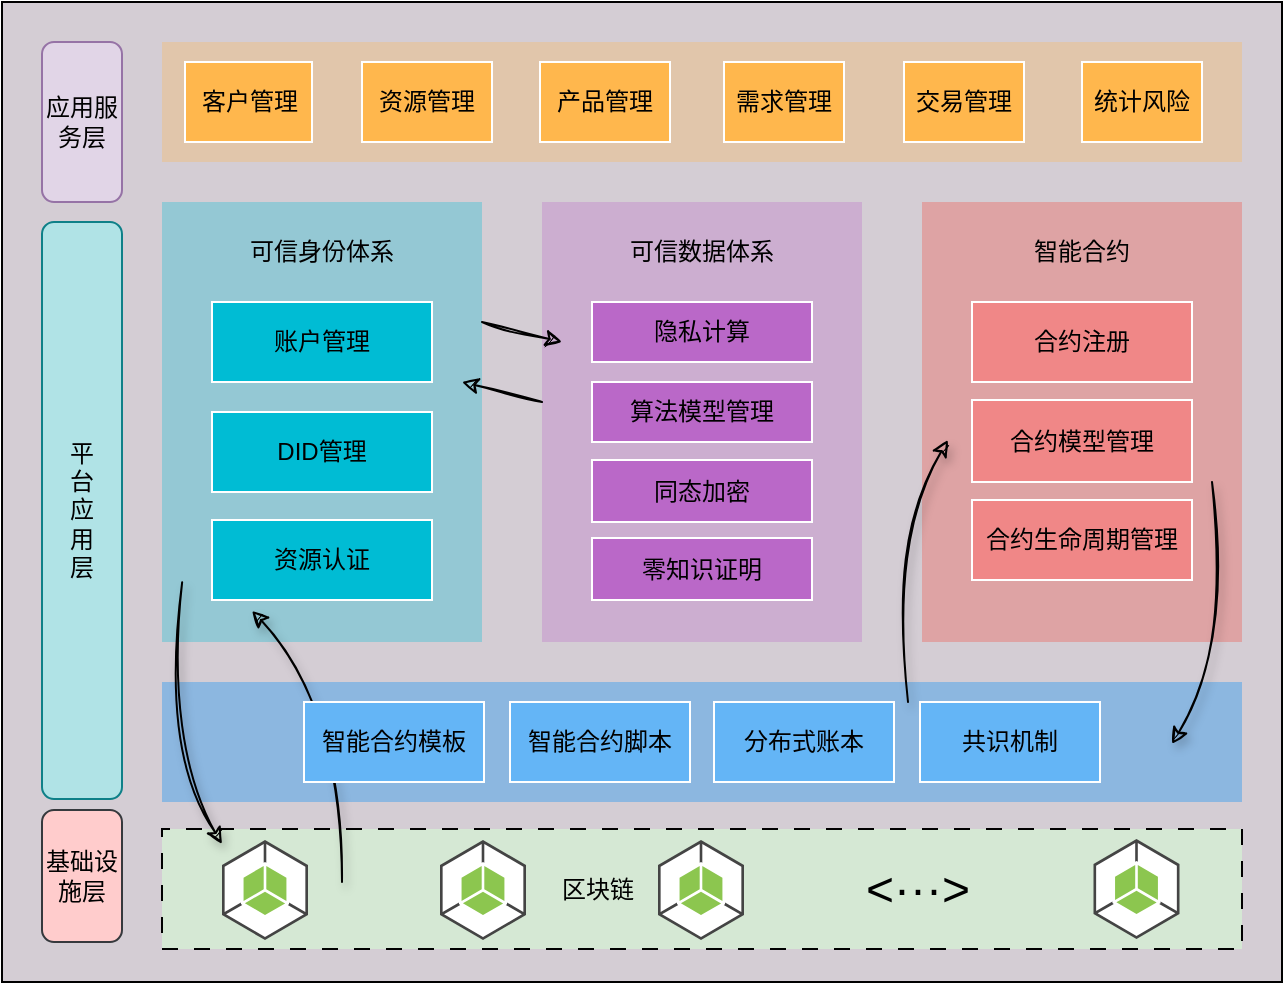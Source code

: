 <mxfile version="21.0.10" type="github" pages="2">
  <diagram name="第 1 页" id="b3_0Xu7LdXlCwGd5m9_m">
    <mxGraphModel dx="794" dy="516" grid="0" gridSize="10" guides="1" tooltips="1" connect="1" arrows="1" fold="1" page="1" pageScale="1" pageWidth="1200" pageHeight="1920" math="0" shadow="0">
      <root>
        <mxCell id="0" />
        <mxCell id="1" parent="0" />
        <mxCell id="x8RlcvJEMYQ2abXcP0kt-13" value="" style="rounded=0;whiteSpace=wrap;html=1;fillColor=#d4cdd4;" parent="1" vertex="1">
          <mxGeometry x="150" y="210" width="640" height="490" as="geometry" />
        </mxCell>
        <mxCell id="wZVojM2eIhYD14Y_7No4-6" value="" style="rounded=0;whiteSpace=wrap;html=1;fillColor=#94c8d4;strokeColor=none;flipV=1;" parent="1" vertex="1">
          <mxGeometry x="230" y="310" width="160" height="220" as="geometry" />
        </mxCell>
        <mxCell id="wZVojM2eIhYD14Y_7No4-32" value="" style="rounded=0;whiteSpace=wrap;html=1;fillColor=#8cb7e0;strokeColor=none;fontColor=#ffffff;flipV=1;" parent="1" vertex="1">
          <mxGeometry x="230" y="550" width="540" height="60" as="geometry" />
        </mxCell>
        <mxCell id="wZVojM2eIhYD14Y_7No4-4" value="账户管理" style="rounded=0;whiteSpace=wrap;html=1;fillColor=#00bcd4;strokeColor=#FFFFFF;flipV=1;" parent="1" vertex="1">
          <mxGeometry x="255" y="360" width="110" height="40" as="geometry" />
        </mxCell>
        <mxCell id="wZVojM2eIhYD14Y_7No4-8" value="&lt;font&gt;共识机制&lt;/font&gt;" style="rounded=0;whiteSpace=wrap;html=1;fillColor=#64b5f6;fontColor=#000000;strokeColor=#FFFFFF;flipV=1;" parent="1" vertex="1">
          <mxGeometry x="609" y="560" width="90" height="40" as="geometry" />
        </mxCell>
        <mxCell id="wZVojM2eIhYD14Y_7No4-12" value="分布式账本" style="rounded=0;whiteSpace=wrap;html=1;fillColor=#64b5f6;fontColor=#000000;strokeColor=#FFFFFF;flipV=1;" parent="1" vertex="1">
          <mxGeometry x="506" y="560" width="90" height="40" as="geometry" />
        </mxCell>
        <mxCell id="wZVojM2eIhYD14Y_7No4-14" value="智能合约脚本" style="rounded=0;whiteSpace=wrap;html=1;fillColor=#64b5f6;strokeColor=#FFFFFF;fontColor=#000000;flipV=1;" parent="1" vertex="1">
          <mxGeometry x="404" y="560" width="90" height="40" as="geometry" />
        </mxCell>
        <mxCell id="wZVojM2eIhYD14Y_7No4-33" value="DID管理" style="rounded=0;whiteSpace=wrap;html=1;fillColor=#00bcd4;strokeColor=#FFFFFF;flipV=1;" parent="1" vertex="1">
          <mxGeometry x="255" y="415" width="110" height="40" as="geometry" />
        </mxCell>
        <mxCell id="wZVojM2eIhYD14Y_7No4-34" value="资源认证" style="rounded=0;whiteSpace=wrap;html=1;fillColor=#00bcd4;strokeColor=#FFFFFF;flipV=1;" parent="1" vertex="1">
          <mxGeometry x="255" y="469" width="110" height="40" as="geometry" />
        </mxCell>
        <mxCell id="wZVojM2eIhYD14Y_7No4-35" value="可信身份体系" style="text;html=1;strokeColor=none;fillColor=none;align=center;verticalAlign=middle;whiteSpace=wrap;rounded=0;flipV=1;" parent="1" vertex="1">
          <mxGeometry x="265" y="320" width="90" height="30" as="geometry" />
        </mxCell>
        <mxCell id="wZVojM2eIhYD14Y_7No4-36" value="" style="rounded=0;whiteSpace=wrap;html=1;fillColor=#ccaed0;strokeColor=none;flipV=1;" parent="1" vertex="1">
          <mxGeometry x="420" y="310" width="160" height="220" as="geometry" />
        </mxCell>
        <mxCell id="wZVojM2eIhYD14Y_7No4-37" value="隐私计算" style="rounded=0;whiteSpace=wrap;html=1;fillColor=#ba68c8;strokeColor=#FFFFFF;flipV=1;" parent="1" vertex="1">
          <mxGeometry x="445" y="360" width="110" height="30" as="geometry" />
        </mxCell>
        <mxCell id="wZVojM2eIhYD14Y_7No4-38" value="算法模型管理" style="rounded=0;whiteSpace=wrap;html=1;fillColor=#ba68c8;strokeColor=#FFFFFF;flipV=1;" parent="1" vertex="1">
          <mxGeometry x="445" y="400" width="110" height="30" as="geometry" />
        </mxCell>
        <mxCell id="wZVojM2eIhYD14Y_7No4-39" value="同态加密" style="rounded=0;whiteSpace=wrap;html=1;fillColor=#ba68c8;strokeColor=#FFFFFF;flipV=1;" parent="1" vertex="1">
          <mxGeometry x="445" y="439" width="110" height="31" as="geometry" />
        </mxCell>
        <mxCell id="wZVojM2eIhYD14Y_7No4-40" value="可信数据体系" style="text;html=1;strokeColor=none;fillColor=none;align=center;verticalAlign=middle;whiteSpace=wrap;rounded=0;flipV=1;" parent="1" vertex="1">
          <mxGeometry x="455" y="320" width="90" height="30" as="geometry" />
        </mxCell>
        <mxCell id="mcFrY3Fphxi_9Jy5Wu13-1" value="" style="rounded=0;whiteSpace=wrap;html=1;fillColor=#dea3a4;strokeColor=none;flipV=1;" parent="1" vertex="1">
          <mxGeometry x="610" y="310" width="160" height="220" as="geometry" />
        </mxCell>
        <mxCell id="mcFrY3Fphxi_9Jy5Wu13-2" value="合约注册" style="rounded=0;whiteSpace=wrap;html=1;fillColor=#f08787;strokeColor=#FFFFFF;flipV=1;" parent="1" vertex="1">
          <mxGeometry x="635" y="360" width="110" height="40" as="geometry" />
        </mxCell>
        <mxCell id="mcFrY3Fphxi_9Jy5Wu13-3" value="合约模型管理" style="rounded=0;whiteSpace=wrap;html=1;fillColor=#f08787;strokeColor=#FFFFFF;flipV=1;" parent="1" vertex="1">
          <mxGeometry x="635" y="409" width="110" height="41" as="geometry" />
        </mxCell>
        <mxCell id="mcFrY3Fphxi_9Jy5Wu13-4" value="合约生命周期管理" style="rounded=0;whiteSpace=wrap;html=1;fillColor=#f08787;strokeColor=#FFFFFF;flipV=1;" parent="1" vertex="1">
          <mxGeometry x="635" y="459" width="110" height="40" as="geometry" />
        </mxCell>
        <mxCell id="mcFrY3Fphxi_9Jy5Wu13-5" value="智能合约" style="text;html=1;strokeColor=none;fillColor=none;align=center;verticalAlign=middle;whiteSpace=wrap;rounded=0;flipV=1;" parent="1" vertex="1">
          <mxGeometry x="645" y="320" width="90" height="30" as="geometry" />
        </mxCell>
        <mxCell id="mcFrY3Fphxi_9Jy5Wu13-7" value="零知识证明" style="rounded=0;whiteSpace=wrap;html=1;fillColor=#ba68c8;strokeColor=#FFFFFF;flipV=1;" parent="1" vertex="1">
          <mxGeometry x="445" y="478" width="110" height="31" as="geometry" />
        </mxCell>
        <mxCell id="mcFrY3Fphxi_9Jy5Wu13-8" value="" style="rounded=0;whiteSpace=wrap;html=1;fillColor=#e1c6ab;labelBorderColor=none;strokeColor=none;flipV=1;" parent="1" vertex="1">
          <mxGeometry x="230" y="230" width="540" height="60" as="geometry" />
        </mxCell>
        <mxCell id="mcFrY3Fphxi_9Jy5Wu13-9" value="客户管理" style="rounded=0;whiteSpace=wrap;html=1;flipH=1;fillColor=#ffb74d;strokeColor=#FFFFFF;flipV=1;" parent="1" vertex="1">
          <mxGeometry x="241.5" y="240" width="63.5" height="40" as="geometry" />
        </mxCell>
        <mxCell id="2J9asq9QjknxlG2Y6pIG-1" value="" style="rounded=0;whiteSpace=wrap;html=1;dashed=1;dashPattern=8 8;fillColor=#d5e8d4;strokeColor=#000000;flipV=1;" parent="1" vertex="1">
          <mxGeometry x="230" y="623.5" width="540" height="60" as="geometry" />
        </mxCell>
        <mxCell id="2J9asq9QjknxlG2Y6pIG-2" value="&lt;font style=&quot;font-size: 24px;&quot;&gt;&amp;lt;···&amp;gt;&lt;/font&gt;" style="text;html=1;strokeColor=none;fillColor=none;align=center;verticalAlign=middle;whiteSpace=wrap;rounded=0;flipV=1;" parent="1" vertex="1">
          <mxGeometry x="578" y="638.5" width="60" height="30" as="geometry" />
        </mxCell>
        <mxCell id="2J9asq9QjknxlG2Y6pIG-3" value="" style="outlineConnect=0;dashed=0;verticalLabelPosition=bottom;verticalAlign=top;align=center;html=1;shape=mxgraph.aws3.android;fillColor=#8CC64F;gradientColor=none;flipV=1;" parent="1" vertex="1">
          <mxGeometry x="260" y="629" width="43" height="50" as="geometry" />
        </mxCell>
        <mxCell id="2J9asq9QjknxlG2Y6pIG-4" value="" style="outlineConnect=0;dashed=0;verticalLabelPosition=bottom;verticalAlign=top;align=center;html=1;shape=mxgraph.aws3.android;fillColor=#8CC64F;gradientColor=none;flipV=1;" parent="1" vertex="1">
          <mxGeometry x="695.75" y="628.5" width="43" height="50" as="geometry" />
        </mxCell>
        <mxCell id="2J9asq9QjknxlG2Y6pIG-5" value="" style="outlineConnect=0;dashed=0;verticalLabelPosition=bottom;verticalAlign=top;align=center;html=1;shape=mxgraph.aws3.android;fillColor=#8CC64F;gradientColor=none;flipV=1;" parent="1" vertex="1">
          <mxGeometry x="478" y="629" width="43" height="50" as="geometry" />
        </mxCell>
        <mxCell id="2J9asq9QjknxlG2Y6pIG-6" value="" style="outlineConnect=0;dashed=0;verticalLabelPosition=bottom;verticalAlign=top;align=center;html=1;shape=mxgraph.aws3.android;fillColor=#8CC64F;gradientColor=none;flipV=1;" parent="1" vertex="1">
          <mxGeometry x="369" y="629" width="43" height="50" as="geometry" />
        </mxCell>
        <mxCell id="2J9asq9QjknxlG2Y6pIG-9" value="资源管理" style="rounded=0;whiteSpace=wrap;html=1;flipH=1;fillColor=#ffb74d;strokeColor=#FFFFFF;flipV=1;" parent="1" vertex="1">
          <mxGeometry x="330" y="240" width="65" height="40" as="geometry" />
        </mxCell>
        <mxCell id="2J9asq9QjknxlG2Y6pIG-10" value="产品管理" style="rounded=0;whiteSpace=wrap;html=1;flipH=1;fillColor=#ffb74d;strokeColor=#FFFFFF;flipV=1;" parent="1" vertex="1">
          <mxGeometry x="419" y="240" width="65" height="40" as="geometry" />
        </mxCell>
        <mxCell id="2J9asq9QjknxlG2Y6pIG-11" value="需求管理" style="rounded=0;whiteSpace=wrap;html=1;flipH=1;fillColor=#ffb74d;strokeColor=#FFFFFF;flipV=1;" parent="1" vertex="1">
          <mxGeometry x="511" y="240" width="60" height="40" as="geometry" />
        </mxCell>
        <mxCell id="2J9asq9QjknxlG2Y6pIG-13" value="交易管理" style="rounded=0;whiteSpace=wrap;html=1;flipH=1;fillColor=#ffb74d;strokeColor=#FFFFFF;flipV=1;" parent="1" vertex="1">
          <mxGeometry x="601" y="240" width="60" height="40" as="geometry" />
        </mxCell>
        <mxCell id="2J9asq9QjknxlG2Y6pIG-14" value="统计风险" style="rounded=0;whiteSpace=wrap;html=1;flipH=1;fillColor=#ffb74d;strokeColor=#FFFFFF;flipV=1;" parent="1" vertex="1">
          <mxGeometry x="690" y="240" width="60" height="40" as="geometry" />
        </mxCell>
        <mxCell id="x8RlcvJEMYQ2abXcP0kt-1" style="edgeStyle=none;sketch=1;orthogonalLoop=1;jettySize=auto;html=1;entryX=1;entryY=0.75;entryDx=0;entryDy=0;shadow=1;strokeColor=#000000;fontFamily=Helvetica;fontSize=12;fontColor=#000000;curved=1;exitX=0.063;exitY=0.136;exitDx=0;exitDy=0;exitPerimeter=0;" parent="1" source="wZVojM2eIhYD14Y_7No4-6" edge="1">
          <mxGeometry relative="1" as="geometry">
            <Array as="points">
              <mxPoint x="230" y="580" />
            </Array>
            <mxPoint x="209" y="530" as="sourcePoint" />
            <mxPoint x="260" y="631" as="targetPoint" />
          </mxGeometry>
        </mxCell>
        <mxCell id="wZVojM2eIhYD14Y_7No4-2" value="区块链" style="text;html=1;strokeColor=none;fillColor=none;align=center;verticalAlign=middle;whiteSpace=wrap;rounded=0;" parent="1" vertex="1">
          <mxGeometry x="418" y="639" width="60" height="30" as="geometry" />
        </mxCell>
        <mxCell id="x8RlcvJEMYQ2abXcP0kt-2" style="edgeStyle=none;sketch=1;orthogonalLoop=1;jettySize=auto;html=1;entryX=1;entryY=0.75;entryDx=0;entryDy=0;shadow=1;strokeColor=#000000;fontFamily=Helvetica;fontSize=12;fontColor=#000000;curved=1;exitX=0.063;exitY=0.136;exitDx=0;exitDy=0;exitPerimeter=0;" parent="1" edge="1">
          <mxGeometry relative="1" as="geometry">
            <Array as="points">
              <mxPoint x="765" y="530" />
            </Array>
            <mxPoint x="755" y="450" as="sourcePoint" />
            <mxPoint x="735" y="581" as="targetPoint" />
          </mxGeometry>
        </mxCell>
        <mxCell id="x8RlcvJEMYQ2abXcP0kt-3" style="edgeStyle=none;rounded=0;orthogonalLoop=1;jettySize=auto;html=1;exitX=0;exitY=0.75;exitDx=0;exitDy=0;entryX=1;entryY=0.5;entryDx=0;entryDy=0;entryPerimeter=0;sketch=1;" parent="1" edge="1">
          <mxGeometry relative="1" as="geometry">
            <mxPoint x="390" y="370" as="sourcePoint" />
            <mxPoint x="430" y="380" as="targetPoint" />
          </mxGeometry>
        </mxCell>
        <mxCell id="x8RlcvJEMYQ2abXcP0kt-5" style="edgeStyle=none;sketch=1;orthogonalLoop=1;jettySize=auto;html=1;entryX=1;entryY=0.75;entryDx=0;entryDy=0;shadow=1;strokeColor=#000000;fontFamily=Helvetica;fontSize=12;fontColor=#000000;curved=1;" parent="1" edge="1">
          <mxGeometry relative="1" as="geometry">
            <Array as="points">
              <mxPoint x="320" y="560" />
            </Array>
            <mxPoint x="320" y="650" as="sourcePoint" />
            <mxPoint x="275" y="514.5" as="targetPoint" />
          </mxGeometry>
        </mxCell>
        <mxCell id="x8RlcvJEMYQ2abXcP0kt-4" style="edgeStyle=none;rounded=0;orthogonalLoop=1;jettySize=auto;html=1;exitX=0;exitY=0.75;exitDx=0;exitDy=0;entryX=1;entryY=0.5;entryDx=0;entryDy=0;entryPerimeter=0;sketch=1;" parent="1" edge="1">
          <mxGeometry relative="1" as="geometry">
            <mxPoint x="420" y="410" as="sourcePoint" />
            <mxPoint x="380" y="400" as="targetPoint" />
          </mxGeometry>
        </mxCell>
        <mxCell id="wZVojM2eIhYD14Y_7No4-16" value="智能合约模板" style="rounded=0;whiteSpace=wrap;html=1;fillColor=#64b5f6;strokeColor=#FFFFFF;fontColor=#000000;flipV=1;" parent="1" vertex="1">
          <mxGeometry x="301" y="560" width="90" height="40" as="geometry" />
        </mxCell>
        <mxCell id="x8RlcvJEMYQ2abXcP0kt-7" value="平&lt;br style=&quot;font-size: 12px;&quot;&gt;台&lt;br style=&quot;font-size: 12px;&quot;&gt;应&lt;br style=&quot;font-size: 12px;&quot;&gt;用&lt;br style=&quot;font-size: 12px;&quot;&gt;层" style="rounded=1;fillStyle=solid;fillColor=#b0e3e6;strokeColor=#0e8088;glass=0;shadow=0;direction=south;fontSize=12;labelPosition=center;verticalLabelPosition=middle;align=center;verticalAlign=middle;whiteSpace=wrap;html=1;" parent="1" vertex="1">
          <mxGeometry x="170" y="320" width="40" height="288.5" as="geometry" />
        </mxCell>
        <mxCell id="x8RlcvJEMYQ2abXcP0kt-8" style="edgeStyle=none;sketch=1;orthogonalLoop=1;jettySize=auto;html=1;entryX=1;entryY=0.75;entryDx=0;entryDy=0;shadow=1;strokeColor=#000000;fontFamily=Helvetica;fontSize=12;fontColor=#000000;curved=1;exitX=0.063;exitY=0.136;exitDx=0;exitDy=0;exitPerimeter=0;" parent="1" edge="1">
          <mxGeometry relative="1" as="geometry">
            <Array as="points">
              <mxPoint x="593" y="480" />
            </Array>
            <mxPoint x="603" y="560" as="sourcePoint" />
            <mxPoint x="623" y="429" as="targetPoint" />
          </mxGeometry>
        </mxCell>
        <mxCell id="x8RlcvJEMYQ2abXcP0kt-9" value="&lt;font color=&quot;#000000&quot;&gt;应用服务层&lt;/font&gt;" style="rounded=1;whiteSpace=wrap;html=1;fillStyle=solid;fillColor=#e1d5e7;strokeColor=#9673a6;glass=0;shadow=0;flipH=1;direction=south;" parent="1" vertex="1">
          <mxGeometry x="170" y="230" width="40" height="80" as="geometry" />
        </mxCell>
        <mxCell id="x8RlcvJEMYQ2abXcP0kt-10" value="&lt;font color=&quot;#000000&quot;&gt;基础设施层&lt;/font&gt;" style="rounded=1;whiteSpace=wrap;html=1;fillStyle=solid;fillColor=#ffcccc;strokeColor=#36393d;glass=0;shadow=0;flipH=1;direction=south;" parent="1" vertex="1">
          <mxGeometry x="170" y="614" width="40" height="66" as="geometry" />
        </mxCell>
      </root>
    </mxGraphModel>
  </diagram>
  <diagram id="lJNJFpxkS6bpJuEgcpAR" name="第 2 页">
    <mxGraphModel dx="794" dy="516" grid="0" gridSize="10" guides="1" tooltips="1" connect="1" arrows="1" fold="1" page="1" pageScale="1" pageWidth="1200" pageHeight="1920" math="0" shadow="0">
      <root>
        <mxCell id="0" />
        <mxCell id="1" parent="0" />
        <mxCell id="9hBeHV5Oe06Ck_1flnT6-42" value="" style="rounded=1;whiteSpace=wrap;html=1;fillColor=#ffe6cc;strokeColor=#d79b00;" parent="1" vertex="1">
          <mxGeometry x="440" y="910" width="170" height="90" as="geometry" />
        </mxCell>
        <mxCell id="9hBeHV5Oe06Ck_1flnT6-1" value="" style="rounded=0;whiteSpace=wrap;html=1;dashed=1;dashPattern=8 8;fillColor=#d5e8d4;strokeColor=#82b366;" parent="1" vertex="1">
          <mxGeometry x="220" y="623.5" width="560" height="60" as="geometry" />
        </mxCell>
        <mxCell id="9hBeHV5Oe06Ck_1flnT6-6" value="&lt;font style=&quot;font-size: 24px;&quot;&gt;&amp;lt;···&amp;gt;&lt;/font&gt;" style="text;html=1;strokeColor=none;fillColor=none;align=center;verticalAlign=middle;whiteSpace=wrap;rounded=0;" parent="1" vertex="1">
          <mxGeometry x="590" y="638.5" width="60" height="30" as="geometry" />
        </mxCell>
        <mxCell id="9hBeHV5Oe06Ck_1flnT6-8" value="" style="verticalLabelPosition=bottom;html=1;verticalAlign=top;align=center;strokeColor=none;fillColor=#00BEF2;shape=mxgraph.azure.user;" parent="1" vertex="1">
          <mxGeometry x="260" y="800" width="47.5" height="50" as="geometry" />
        </mxCell>
        <mxCell id="9hBeHV5Oe06Ck_1flnT6-9" value="" style="verticalLabelPosition=bottom;html=1;verticalAlign=top;align=center;strokeColor=none;fillColor=#00BEF2;shape=mxgraph.azure.user;" parent="1" vertex="1">
          <mxGeometry x="691.25" y="800" width="47.5" height="50" as="geometry" />
        </mxCell>
        <mxCell id="9hBeHV5Oe06Ck_1flnT6-15" value="" style="shape=image;html=1;verticalAlign=top;verticalLabelPosition=bottom;labelBackgroundColor=#ffffff;imageAspect=0;aspect=fixed;image=https://cdn1.iconfinder.com/data/icons/business-488/128/12-128.png" parent="1" vertex="1">
          <mxGeometry x="455" y="920" width="48" height="48" as="geometry" />
        </mxCell>
        <mxCell id="9hBeHV5Oe06Ck_1flnT6-17" value="区块链" style="text;html=1;strokeColor=none;fillColor=none;align=center;verticalAlign=middle;whiteSpace=wrap;rounded=0;fontSize=18;" parent="1" vertex="1">
          <mxGeometry x="429" y="642" width="60" height="30" as="geometry" />
        </mxCell>
        <mxCell id="9hBeHV5Oe06Ck_1flnT6-18" value="数据购买方" style="text;html=1;strokeColor=none;fillColor=none;align=center;verticalAlign=middle;whiteSpace=wrap;rounded=0;" parent="1" vertex="1">
          <mxGeometry x="244" y="850" width="76" height="30" as="geometry" />
        </mxCell>
        <mxCell id="9hBeHV5Oe06Ck_1flnT6-19" value="数据提供方" style="text;html=1;strokeColor=none;fillColor=none;align=center;verticalAlign=middle;whiteSpace=wrap;rounded=0;" parent="1" vertex="1">
          <mxGeometry x="681.25" y="850" width="67.5" height="30" as="geometry" />
        </mxCell>
        <mxCell id="9hBeHV5Oe06Ck_1flnT6-28" style="edgeStyle=none;sketch=1;orthogonalLoop=1;jettySize=auto;html=1;shadow=1;strokeColor=#000000;fontFamily=Helvetica;fontSize=12;fontColor=#000000;curved=1;" parent="1" edge="1">
          <mxGeometry relative="1" as="geometry">
            <Array as="points">
              <mxPoint x="820" y="730" />
            </Array>
            <mxPoint x="739" y="690" as="sourcePoint" />
            <mxPoint x="730" y="790" as="targetPoint" />
          </mxGeometry>
        </mxCell>
        <mxCell id="9hBeHV5Oe06Ck_1flnT6-29" style="edgeStyle=none;sketch=1;orthogonalLoop=1;jettySize=auto;html=1;entryX=1;entryY=0.75;entryDx=0;entryDy=0;shadow=1;strokeColor=#000000;fontFamily=Helvetica;fontSize=12;fontColor=#000000;curved=1;" parent="1" edge="1">
          <mxGeometry relative="1" as="geometry">
            <Array as="points">
              <mxPoint x="230" y="750" />
            </Array>
            <mxPoint x="230" y="690" as="sourcePoint" />
            <mxPoint x="281" y="791" as="targetPoint" />
          </mxGeometry>
        </mxCell>
        <mxCell id="9hBeHV5Oe06Ck_1flnT6-30" value="身份认证" style="text;html=1;strokeColor=none;fillColor=none;align=center;verticalAlign=middle;whiteSpace=wrap;rounded=0;" parent="1" vertex="1">
          <mxGeometry x="184" y="750" width="66" height="30" as="geometry" />
        </mxCell>
        <mxCell id="9hBeHV5Oe06Ck_1flnT6-31" value="身份认证" style="text;html=1;strokeColor=none;fillColor=none;align=center;verticalAlign=middle;whiteSpace=wrap;rounded=0;" parent="1" vertex="1">
          <mxGeometry x="760" y="750" width="60" height="30" as="geometry" />
        </mxCell>
        <mxCell id="9hBeHV5Oe06Ck_1flnT6-32" value="智能合约" style="text;html=1;strokeColor=none;fillColor=none;align=center;verticalAlign=middle;whiteSpace=wrap;rounded=0;" parent="1" vertex="1">
          <mxGeometry x="449" y="968" width="60" height="30" as="geometry" />
        </mxCell>
        <mxCell id="9hBeHV5Oe06Ck_1flnT6-33" style="edgeStyle=none;sketch=1;orthogonalLoop=1;jettySize=auto;html=1;shadow=1;strokeColor=#000000;fontFamily=Helvetica;fontSize=12;fontColor=#000000;curved=1;" parent="1" edge="1">
          <mxGeometry relative="1" as="geometry">
            <Array as="points">
              <mxPoint x="350" y="940" />
            </Array>
            <mxPoint x="290" y="890" as="sourcePoint" />
            <mxPoint x="430" y="960" as="targetPoint" />
          </mxGeometry>
        </mxCell>
        <mxCell id="9hBeHV5Oe06Ck_1flnT6-34" style="edgeStyle=none;sketch=1;orthogonalLoop=1;jettySize=auto;html=1;shadow=1;strokeColor=#000000;fontFamily=Helvetica;fontSize=12;fontColor=#000000;curved=1;" parent="1" edge="1">
          <mxGeometry relative="1" as="geometry">
            <Array as="points">
              <mxPoint x="680" y="950" />
            </Array>
            <mxPoint x="738.75" y="890" as="sourcePoint" />
            <mxPoint x="630" y="960" as="targetPoint" />
          </mxGeometry>
        </mxCell>
        <mxCell id="9hBeHV5Oe06Ck_1flnT6-36" value="发起交易" style="text;html=1;strokeColor=none;fillColor=none;align=center;verticalAlign=middle;whiteSpace=wrap;rounded=0;" parent="1" vertex="1">
          <mxGeometry x="330" y="900" width="60" height="30" as="geometry" />
        </mxCell>
        <mxCell id="9hBeHV5Oe06Ck_1flnT6-37" value="参与交易" style="text;html=1;strokeColor=none;fillColor=none;align=center;verticalAlign=middle;whiteSpace=wrap;rounded=0;" parent="1" vertex="1">
          <mxGeometry x="635.75" y="900" width="60" height="30" as="geometry" />
        </mxCell>
        <mxCell id="9hBeHV5Oe06Ck_1flnT6-39" style="edgeStyle=none;sketch=1;orthogonalLoop=1;jettySize=auto;html=1;shadow=1;strokeColor=#000000;fontFamily=Helvetica;fontSize=12;fontColor=#000000;curved=1;" parent="1" edge="1">
          <mxGeometry relative="1" as="geometry">
            <Array as="points">
              <mxPoint x="522.5" y="970" />
            </Array>
            <mxPoint x="520" y="880" as="sourcePoint" />
            <mxPoint x="519" y="710" as="targetPoint" />
          </mxGeometry>
        </mxCell>
        <mxCell id="9hBeHV5Oe06Ck_1flnT6-43" value="" style="shape=image;html=1;verticalAlign=top;verticalLabelPosition=bottom;labelBackgroundColor=#ffffff;imageAspect=0;aspect=fixed;image=https://cdn1.iconfinder.com/data/icons/iconoir-vol-3/24/password-pass-128.png" parent="1" vertex="1">
          <mxGeometry x="540" y="915" width="58" height="58" as="geometry" />
        </mxCell>
        <mxCell id="9hBeHV5Oe06Ck_1flnT6-44" value="零知识证明" style="text;html=1;strokeColor=none;fillColor=none;align=center;verticalAlign=middle;whiteSpace=wrap;rounded=0;" parent="1" vertex="1">
          <mxGeometry x="524" y="968" width="90" height="30" as="geometry" />
        </mxCell>
        <mxCell id="9hBeHV5Oe06Ck_1flnT6-46" value="" style="outlineConnect=0;dashed=0;verticalLabelPosition=bottom;verticalAlign=top;align=center;html=1;shape=mxgraph.aws3.android;fillColor=#8CC64F;gradientColor=none;" parent="1" vertex="1">
          <mxGeometry x="260" y="629" width="43" height="50" as="geometry" />
        </mxCell>
        <mxCell id="9hBeHV5Oe06Ck_1flnT6-47" value="" style="outlineConnect=0;dashed=0;verticalLabelPosition=bottom;verticalAlign=top;align=center;html=1;shape=mxgraph.aws3.android;fillColor=#8CC64F;gradientColor=none;" parent="1" vertex="1">
          <mxGeometry x="695.75" y="628.5" width="43" height="50" as="geometry" />
        </mxCell>
        <mxCell id="9hBeHV5Oe06Ck_1flnT6-48" value="" style="outlineConnect=0;dashed=0;verticalLabelPosition=bottom;verticalAlign=top;align=center;html=1;shape=mxgraph.aws3.android;fillColor=#8CC64F;gradientColor=none;" parent="1" vertex="1">
          <mxGeometry x="490" y="629" width="43" height="50" as="geometry" />
        </mxCell>
        <mxCell id="9hBeHV5Oe06Ck_1flnT6-49" value="" style="outlineConnect=0;dashed=0;verticalLabelPosition=bottom;verticalAlign=top;align=center;html=1;shape=mxgraph.aws3.android;fillColor=#8CC64F;gradientColor=none;" parent="1" vertex="1">
          <mxGeometry x="380" y="629" width="43" height="50" as="geometry" />
        </mxCell>
        <mxCell id="9hBeHV5Oe06Ck_1flnT6-50" value="满足合约&lt;br&gt;执行动作" style="text;html=1;strokeColor=none;fillColor=none;align=center;verticalAlign=middle;whiteSpace=wrap;rounded=0;" parent="1" vertex="1">
          <mxGeometry x="449" y="790" width="60" height="30" as="geometry" />
        </mxCell>
        <mxCell id="9hBeHV5Oe06Ck_1flnT6-53" style="edgeStyle=none;sketch=1;orthogonalLoop=1;jettySize=auto;html=1;shadow=1;strokeColor=#000000;fontFamily=Helvetica;fontSize=12;fontColor=#000000;curved=1;" parent="1" edge="1">
          <mxGeometry relative="1" as="geometry">
            <Array as="points">
              <mxPoint x="360" y="800" />
            </Array>
            <mxPoint x="420" y="710" as="sourcePoint" />
            <mxPoint x="320" y="820" as="targetPoint" />
          </mxGeometry>
        </mxCell>
        <mxCell id="9hBeHV5Oe06Ck_1flnT6-54" style="edgeStyle=none;sketch=1;orthogonalLoop=1;jettySize=auto;html=1;shadow=1;strokeColor=#000000;fontFamily=Helvetica;fontSize=12;fontColor=#000000;curved=1;" parent="1" edge="1">
          <mxGeometry relative="1" as="geometry">
            <Array as="points">
              <mxPoint x="653" y="790" />
            </Array>
            <mxPoint x="593" y="700" as="sourcePoint" />
            <mxPoint x="693" y="810" as="targetPoint" />
          </mxGeometry>
        </mxCell>
        <mxCell id="9hBeHV5Oe06Ck_1flnT6-55" value="授予数据权限" style="text;html=1;strokeColor=none;fillColor=none;align=center;verticalAlign=middle;whiteSpace=wrap;rounded=0;" parent="1" vertex="1">
          <mxGeometry x="320" y="730" width="60" height="30" as="geometry" />
        </mxCell>
        <mxCell id="9hBeHV5Oe06Ck_1flnT6-57" value="将交易金额划转到数据提供方" style="text;html=1;strokeColor=none;fillColor=none;align=center;verticalAlign=middle;whiteSpace=wrap;rounded=0;" parent="1" vertex="1">
          <mxGeometry x="621.25" y="730" width="70" height="30" as="geometry" />
        </mxCell>
        <mxCell id="9hBeHV5Oe06Ck_1flnT6-65" value="1" style="ellipse;whiteSpace=wrap;html=1;aspect=fixed;strokeWidth=2;fontFamily=Tahoma;spacingBottom=4;spacingRight=2;strokeColor=#6c8ebf;fillColor=#dae8fc;" parent="1" vertex="1">
          <mxGeometry x="184" y="730" width="20" height="20" as="geometry" />
        </mxCell>
        <mxCell id="9hBeHV5Oe06Ck_1flnT6-66" value="1" style="ellipse;whiteSpace=wrap;html=1;aspect=fixed;strokeWidth=2;fontFamily=Tahoma;spacingBottom=4;spacingRight=2;strokeColor=#6c8ebf;fillColor=#dae8fc;" parent="1" vertex="1">
          <mxGeometry x="800" y="735" width="20" height="20" as="geometry" />
        </mxCell>
        <mxCell id="9hBeHV5Oe06Ck_1flnT6-67" value="2" style="ellipse;whiteSpace=wrap;html=1;aspect=fixed;strokeWidth=2;fontFamily=Tahoma;spacingBottom=4;spacingRight=2;strokeColor=#6c8ebf;fillColor=#dae8fc;" parent="1" vertex="1">
          <mxGeometry x="340" y="880" width="20" height="20" as="geometry" />
        </mxCell>
        <mxCell id="9hBeHV5Oe06Ck_1flnT6-68" value="2" style="ellipse;whiteSpace=wrap;html=1;aspect=fixed;strokeWidth=2;fontFamily=Tahoma;spacingBottom=4;spacingRight=2;strokeColor=#6c8ebf;fillColor=#dae8fc;" parent="1" vertex="1">
          <mxGeometry x="621.25" y="895" width="20" height="20" as="geometry" />
        </mxCell>
        <mxCell id="9hBeHV5Oe06Ck_1flnT6-69" value="3" style="ellipse;whiteSpace=wrap;html=1;aspect=fixed;strokeWidth=2;fontFamily=Tahoma;spacingBottom=4;spacingRight=2;strokeColor=#6c8ebf;fillColor=#dae8fc;" parent="1" vertex="1">
          <mxGeometry x="469" y="760" width="20" height="20" as="geometry" />
        </mxCell>
        <mxCell id="9hBeHV5Oe06Ck_1flnT6-70" value="4" style="ellipse;whiteSpace=wrap;html=1;aspect=fixed;strokeWidth=2;fontFamily=Tahoma;spacingBottom=4;spacingRight=2;strokeColor=#6c8ebf;fillColor=#dae8fc;" parent="1" vertex="1">
          <mxGeometry x="340" y="710" width="20" height="20" as="geometry" />
        </mxCell>
        <mxCell id="9hBeHV5Oe06Ck_1flnT6-71" value="4" style="ellipse;whiteSpace=wrap;html=1;aspect=fixed;strokeWidth=2;fontFamily=Tahoma;spacingBottom=4;spacingRight=2;strokeColor=#6c8ebf;fillColor=#dae8fc;" parent="1" vertex="1">
          <mxGeometry x="646.25" y="700" width="20" height="20" as="geometry" />
        </mxCell>
        <mxCell id="9hBeHV5Oe06Ck_1flnT6-73" value="" style="sketch=0;aspect=fixed;html=1;points=[];align=center;image;fontSize=12;image=img/lib/mscae/Batch_AI.svg;" parent="1" vertex="1">
          <mxGeometry x="208" y="950" width="36" height="50" as="geometry" />
        </mxCell>
        <mxCell id="9hBeHV5Oe06Ck_1flnT6-74" style="edgeStyle=none;sketch=1;orthogonalLoop=1;jettySize=auto;html=1;shadow=1;strokeColor=#000000;fontFamily=Helvetica;fontSize=12;fontColor=#000000;curved=1;" parent="1" edge="1">
          <mxGeometry relative="1" as="geometry">
            <Array as="points">
              <mxPoint x="243" y="901" />
            </Array>
            <mxPoint x="260" y="880" as="sourcePoint" />
            <mxPoint x="227" y="936" as="targetPoint" />
          </mxGeometry>
        </mxCell>
        <mxCell id="9hBeHV5Oe06Ck_1flnT6-75" value="联邦学习" style="text;html=1;strokeColor=none;fillColor=none;align=center;verticalAlign=middle;whiteSpace=wrap;rounded=0;" parent="1" vertex="1">
          <mxGeometry x="237" y="906" width="60" height="30" as="geometry" />
        </mxCell>
        <mxCell id="9hBeHV5Oe06Ck_1flnT6-76" value="5" style="ellipse;whiteSpace=wrap;html=1;aspect=fixed;strokeWidth=2;fontFamily=Tahoma;spacingBottom=4;spacingRight=2;strokeColor=#6c8ebf;fillColor=#dae8fc;" parent="1" vertex="1">
          <mxGeometry x="198" y="898" width="20" height="20" as="geometry" />
        </mxCell>
      </root>
    </mxGraphModel>
  </diagram>
</mxfile>
